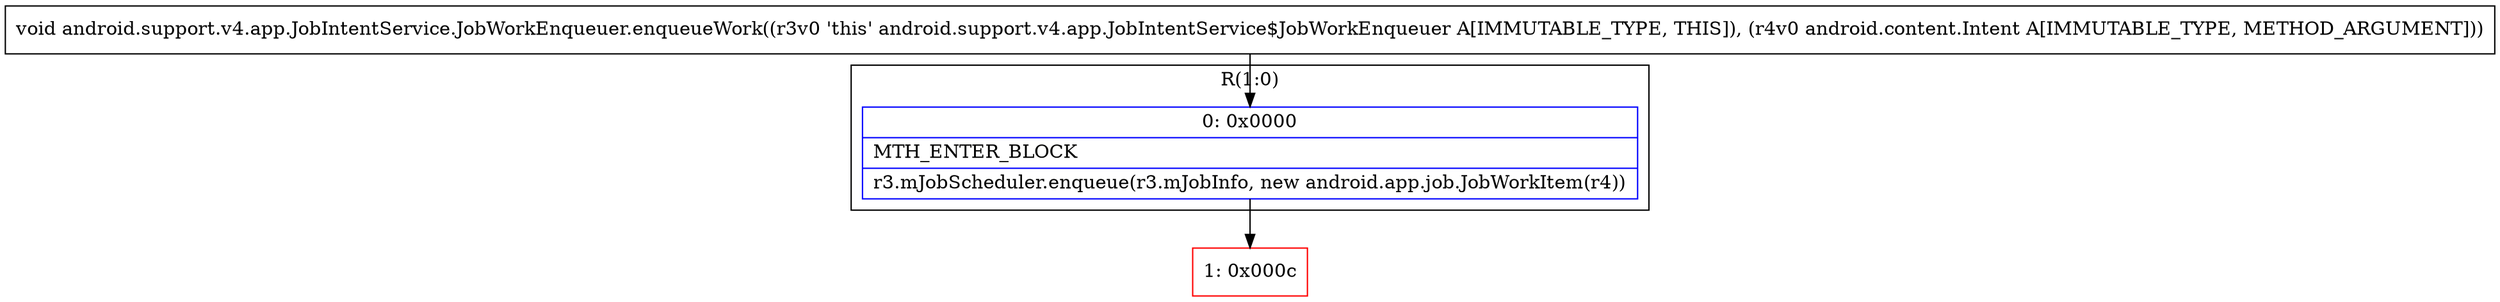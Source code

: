 digraph "CFG forandroid.support.v4.app.JobIntentService.JobWorkEnqueuer.enqueueWork(Landroid\/content\/Intent;)V" {
subgraph cluster_Region_1061936966 {
label = "R(1:0)";
node [shape=record,color=blue];
Node_0 [shape=record,label="{0\:\ 0x0000|MTH_ENTER_BLOCK\l|r3.mJobScheduler.enqueue(r3.mJobInfo, new android.app.job.JobWorkItem(r4))\l}"];
}
Node_1 [shape=record,color=red,label="{1\:\ 0x000c}"];
MethodNode[shape=record,label="{void android.support.v4.app.JobIntentService.JobWorkEnqueuer.enqueueWork((r3v0 'this' android.support.v4.app.JobIntentService$JobWorkEnqueuer A[IMMUTABLE_TYPE, THIS]), (r4v0 android.content.Intent A[IMMUTABLE_TYPE, METHOD_ARGUMENT])) }"];
MethodNode -> Node_0;
Node_0 -> Node_1;
}


